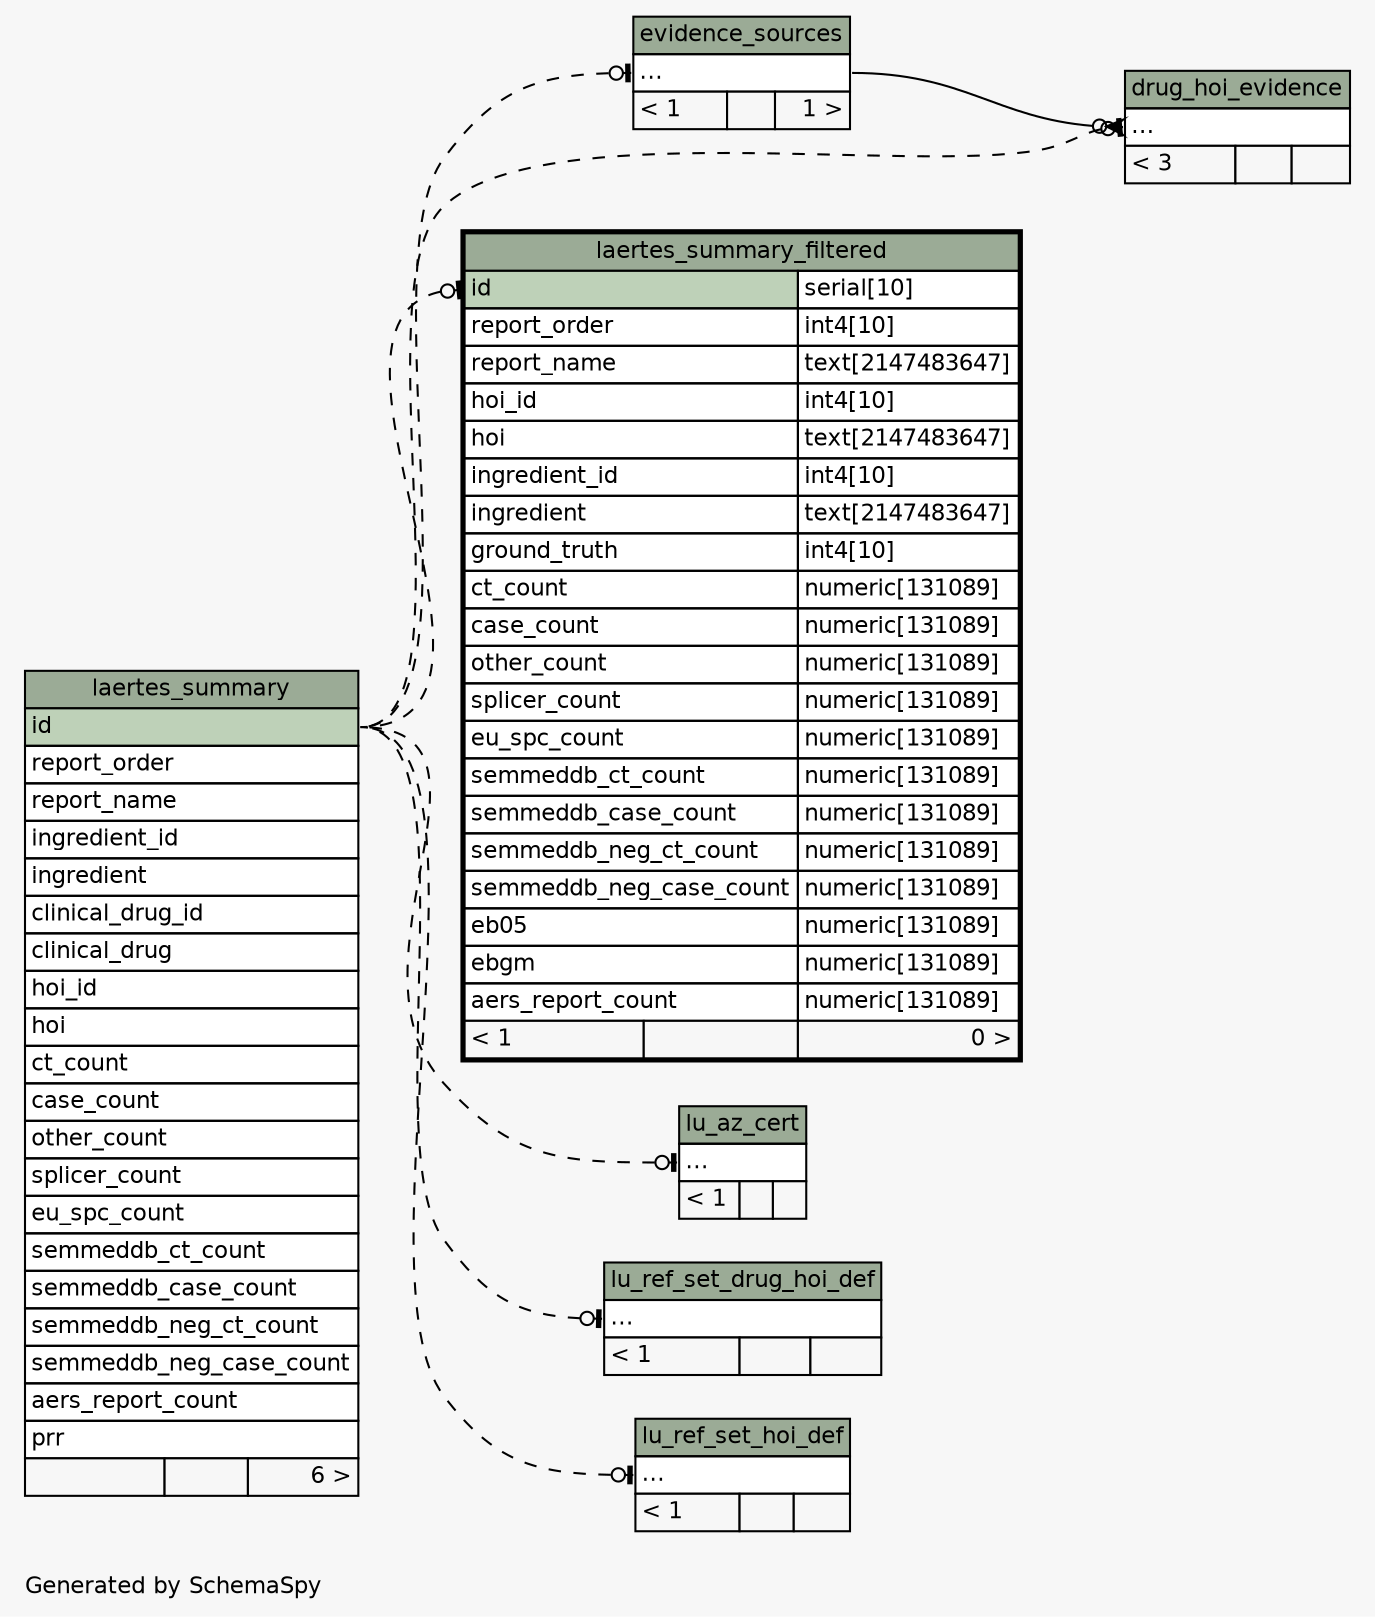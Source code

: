 // dot 2.38.0 on Linux 3.16.0-38-generic
// SchemaSpy rev 590
digraph "impliedTwoDegreesRelationshipsDiagram" {
  graph [
    rankdir="RL"
    bgcolor="#f7f7f7"
    label="\nGenerated by SchemaSpy"
    labeljust="l"
    nodesep="0.18"
    ranksep="0.46"
    fontname="Helvetica"
    fontsize="11"
  ];
  node [
    fontname="Helvetica"
    fontsize="11"
    shape="plaintext"
  ];
  edge [
    arrowsize="0.8"
  ];
  "drug_hoi_evidence":"elipses":w -> "evidence_sources":"elipses":e [arrowhead=none dir=back arrowtail=crowodot];
  "drug_hoi_evidence":"elipses":w -> "laertes_summary":"id":e [arrowhead=none dir=back arrowtail=teeodot style=dashed];
  "evidence_sources":"elipses":w -> "laertes_summary":"id":e [arrowhead=none dir=back arrowtail=teeodot style=dashed];
  "laertes_summary_filtered":"id":w -> "laertes_summary":"id":e [arrowhead=none dir=back arrowtail=teeodot style=dashed];
  "lu_az_cert":"elipses":w -> "laertes_summary":"id":e [arrowhead=none dir=back arrowtail=teeodot style=dashed];
  "lu_ref_set_drug_hoi_def":"elipses":w -> "laertes_summary":"id":e [arrowhead=none dir=back arrowtail=teeodot style=dashed];
  "lu_ref_set_hoi_def":"elipses":w -> "laertes_summary":"id":e [arrowhead=none dir=back arrowtail=teeodot style=dashed];
  "drug_hoi_evidence" [
    label=<
    <TABLE BORDER="0" CELLBORDER="1" CELLSPACING="0" BGCOLOR="#ffffff">
      <TR><TD COLSPAN="3" BGCOLOR="#9bab96" ALIGN="CENTER">drug_hoi_evidence</TD></TR>
      <TR><TD PORT="elipses" COLSPAN="3" ALIGN="LEFT">...</TD></TR>
      <TR><TD ALIGN="LEFT" BGCOLOR="#f7f7f7">&lt; 3</TD><TD ALIGN="RIGHT" BGCOLOR="#f7f7f7">  </TD><TD ALIGN="RIGHT" BGCOLOR="#f7f7f7">  </TD></TR>
    </TABLE>>
    URL="drug_hoi_evidence.html"
    tooltip="drug_hoi_evidence"
  ];
  "evidence_sources" [
    label=<
    <TABLE BORDER="0" CELLBORDER="1" CELLSPACING="0" BGCOLOR="#ffffff">
      <TR><TD COLSPAN="3" BGCOLOR="#9bab96" ALIGN="CENTER">evidence_sources</TD></TR>
      <TR><TD PORT="elipses" COLSPAN="3" ALIGN="LEFT">...</TD></TR>
      <TR><TD ALIGN="LEFT" BGCOLOR="#f7f7f7">&lt; 1</TD><TD ALIGN="RIGHT" BGCOLOR="#f7f7f7">  </TD><TD ALIGN="RIGHT" BGCOLOR="#f7f7f7">1 &gt;</TD></TR>
    </TABLE>>
    URL="evidence_sources.html"
    tooltip="evidence_sources"
  ];
  "laertes_summary" [
    label=<
    <TABLE BORDER="0" CELLBORDER="1" CELLSPACING="0" BGCOLOR="#ffffff">
      <TR><TD COLSPAN="3" BGCOLOR="#9bab96" ALIGN="CENTER">laertes_summary</TD></TR>
      <TR><TD PORT="id" COLSPAN="3" BGCOLOR="#bed1b8" ALIGN="LEFT">id</TD></TR>
      <TR><TD PORT="report_order" COLSPAN="3" ALIGN="LEFT">report_order</TD></TR>
      <TR><TD PORT="report_name" COLSPAN="3" ALIGN="LEFT">report_name</TD></TR>
      <TR><TD PORT="ingredient_id" COLSPAN="3" ALIGN="LEFT">ingredient_id</TD></TR>
      <TR><TD PORT="ingredient" COLSPAN="3" ALIGN="LEFT">ingredient</TD></TR>
      <TR><TD PORT="clinical_drug_id" COLSPAN="3" ALIGN="LEFT">clinical_drug_id</TD></TR>
      <TR><TD PORT="clinical_drug" COLSPAN="3" ALIGN="LEFT">clinical_drug</TD></TR>
      <TR><TD PORT="hoi_id" COLSPAN="3" ALIGN="LEFT">hoi_id</TD></TR>
      <TR><TD PORT="hoi" COLSPAN="3" ALIGN="LEFT">hoi</TD></TR>
      <TR><TD PORT="ct_count" COLSPAN="3" ALIGN="LEFT">ct_count</TD></TR>
      <TR><TD PORT="case_count" COLSPAN="3" ALIGN="LEFT">case_count</TD></TR>
      <TR><TD PORT="other_count" COLSPAN="3" ALIGN="LEFT">other_count</TD></TR>
      <TR><TD PORT="splicer_count" COLSPAN="3" ALIGN="LEFT">splicer_count</TD></TR>
      <TR><TD PORT="eu_spc_count" COLSPAN="3" ALIGN="LEFT">eu_spc_count</TD></TR>
      <TR><TD PORT="semmeddb_ct_count" COLSPAN="3" ALIGN="LEFT">semmeddb_ct_count</TD></TR>
      <TR><TD PORT="semmeddb_case_count" COLSPAN="3" ALIGN="LEFT">semmeddb_case_count</TD></TR>
      <TR><TD PORT="semmeddb_neg_ct_count" COLSPAN="3" ALIGN="LEFT">semmeddb_neg_ct_count</TD></TR>
      <TR><TD PORT="semmeddb_neg_case_count" COLSPAN="3" ALIGN="LEFT">semmeddb_neg_case_count</TD></TR>
      <TR><TD PORT="aers_report_count" COLSPAN="3" ALIGN="LEFT">aers_report_count</TD></TR>
      <TR><TD PORT="prr" COLSPAN="3" ALIGN="LEFT">prr</TD></TR>
      <TR><TD ALIGN="LEFT" BGCOLOR="#f7f7f7">  </TD><TD ALIGN="RIGHT" BGCOLOR="#f7f7f7">  </TD><TD ALIGN="RIGHT" BGCOLOR="#f7f7f7">6 &gt;</TD></TR>
    </TABLE>>
    URL="laertes_summary.html"
    tooltip="laertes_summary"
  ];
  "laertes_summary_filtered" [
    label=<
    <TABLE BORDER="2" CELLBORDER="1" CELLSPACING="0" BGCOLOR="#ffffff">
      <TR><TD COLSPAN="3" BGCOLOR="#9bab96" ALIGN="CENTER">laertes_summary_filtered</TD></TR>
      <TR><TD PORT="id" COLSPAN="2" BGCOLOR="#bed1b8" ALIGN="LEFT">id</TD><TD PORT="id.type" ALIGN="LEFT">serial[10]</TD></TR>
      <TR><TD PORT="report_order" COLSPAN="2" ALIGN="LEFT">report_order</TD><TD PORT="report_order.type" ALIGN="LEFT">int4[10]</TD></TR>
      <TR><TD PORT="report_name" COLSPAN="2" ALIGN="LEFT">report_name</TD><TD PORT="report_name.type" ALIGN="LEFT">text[2147483647]</TD></TR>
      <TR><TD PORT="hoi_id" COLSPAN="2" ALIGN="LEFT">hoi_id</TD><TD PORT="hoi_id.type" ALIGN="LEFT">int4[10]</TD></TR>
      <TR><TD PORT="hoi" COLSPAN="2" ALIGN="LEFT">hoi</TD><TD PORT="hoi.type" ALIGN="LEFT">text[2147483647]</TD></TR>
      <TR><TD PORT="ingredient_id" COLSPAN="2" ALIGN="LEFT">ingredient_id</TD><TD PORT="ingredient_id.type" ALIGN="LEFT">int4[10]</TD></TR>
      <TR><TD PORT="ingredient" COLSPAN="2" ALIGN="LEFT">ingredient</TD><TD PORT="ingredient.type" ALIGN="LEFT">text[2147483647]</TD></TR>
      <TR><TD PORT="ground_truth" COLSPAN="2" ALIGN="LEFT">ground_truth</TD><TD PORT="ground_truth.type" ALIGN="LEFT">int4[10]</TD></TR>
      <TR><TD PORT="ct_count" COLSPAN="2" ALIGN="LEFT">ct_count</TD><TD PORT="ct_count.type" ALIGN="LEFT">numeric[131089]</TD></TR>
      <TR><TD PORT="case_count" COLSPAN="2" ALIGN="LEFT">case_count</TD><TD PORT="case_count.type" ALIGN="LEFT">numeric[131089]</TD></TR>
      <TR><TD PORT="other_count" COLSPAN="2" ALIGN="LEFT">other_count</TD><TD PORT="other_count.type" ALIGN="LEFT">numeric[131089]</TD></TR>
      <TR><TD PORT="splicer_count" COLSPAN="2" ALIGN="LEFT">splicer_count</TD><TD PORT="splicer_count.type" ALIGN="LEFT">numeric[131089]</TD></TR>
      <TR><TD PORT="eu_spc_count" COLSPAN="2" ALIGN="LEFT">eu_spc_count</TD><TD PORT="eu_spc_count.type" ALIGN="LEFT">numeric[131089]</TD></TR>
      <TR><TD PORT="semmeddb_ct_count" COLSPAN="2" ALIGN="LEFT">semmeddb_ct_count</TD><TD PORT="semmeddb_ct_count.type" ALIGN="LEFT">numeric[131089]</TD></TR>
      <TR><TD PORT="semmeddb_case_count" COLSPAN="2" ALIGN="LEFT">semmeddb_case_count</TD><TD PORT="semmeddb_case_count.type" ALIGN="LEFT">numeric[131089]</TD></TR>
      <TR><TD PORT="semmeddb_neg_ct_count" COLSPAN="2" ALIGN="LEFT">semmeddb_neg_ct_count</TD><TD PORT="semmeddb_neg_ct_count.type" ALIGN="LEFT">numeric[131089]</TD></TR>
      <TR><TD PORT="semmeddb_neg_case_count" COLSPAN="2" ALIGN="LEFT">semmeddb_neg_case_count</TD><TD PORT="semmeddb_neg_case_count.type" ALIGN="LEFT">numeric[131089]</TD></TR>
      <TR><TD PORT="eb05" COLSPAN="2" ALIGN="LEFT">eb05</TD><TD PORT="eb05.type" ALIGN="LEFT">numeric[131089]</TD></TR>
      <TR><TD PORT="ebgm" COLSPAN="2" ALIGN="LEFT">ebgm</TD><TD PORT="ebgm.type" ALIGN="LEFT">numeric[131089]</TD></TR>
      <TR><TD PORT="aers_report_count" COLSPAN="2" ALIGN="LEFT">aers_report_count</TD><TD PORT="aers_report_count.type" ALIGN="LEFT">numeric[131089]</TD></TR>
      <TR><TD ALIGN="LEFT" BGCOLOR="#f7f7f7">&lt; 1</TD><TD ALIGN="RIGHT" BGCOLOR="#f7f7f7">  </TD><TD ALIGN="RIGHT" BGCOLOR="#f7f7f7">0 &gt;</TD></TR>
    </TABLE>>
    URL="laertes_summary_filtered.html"
    tooltip="laertes_summary_filtered"
  ];
  "lu_az_cert" [
    label=<
    <TABLE BORDER="0" CELLBORDER="1" CELLSPACING="0" BGCOLOR="#ffffff">
      <TR><TD COLSPAN="3" BGCOLOR="#9bab96" ALIGN="CENTER">lu_az_cert</TD></TR>
      <TR><TD PORT="elipses" COLSPAN="3" ALIGN="LEFT">...</TD></TR>
      <TR><TD ALIGN="LEFT" BGCOLOR="#f7f7f7">&lt; 1</TD><TD ALIGN="RIGHT" BGCOLOR="#f7f7f7">  </TD><TD ALIGN="RIGHT" BGCOLOR="#f7f7f7">  </TD></TR>
    </TABLE>>
    URL="lu_az_cert.html"
    tooltip="lu_az_cert"
  ];
  "lu_ref_set_drug_hoi_def" [
    label=<
    <TABLE BORDER="0" CELLBORDER="1" CELLSPACING="0" BGCOLOR="#ffffff">
      <TR><TD COLSPAN="3" BGCOLOR="#9bab96" ALIGN="CENTER">lu_ref_set_drug_hoi_def</TD></TR>
      <TR><TD PORT="elipses" COLSPAN="3" ALIGN="LEFT">...</TD></TR>
      <TR><TD ALIGN="LEFT" BGCOLOR="#f7f7f7">&lt; 1</TD><TD ALIGN="RIGHT" BGCOLOR="#f7f7f7">  </TD><TD ALIGN="RIGHT" BGCOLOR="#f7f7f7">  </TD></TR>
    </TABLE>>
    URL="lu_ref_set_drug_hoi_def.html"
    tooltip="lu_ref_set_drug_hoi_def"
  ];
  "lu_ref_set_hoi_def" [
    label=<
    <TABLE BORDER="0" CELLBORDER="1" CELLSPACING="0" BGCOLOR="#ffffff">
      <TR><TD COLSPAN="3" BGCOLOR="#9bab96" ALIGN="CENTER">lu_ref_set_hoi_def</TD></TR>
      <TR><TD PORT="elipses" COLSPAN="3" ALIGN="LEFT">...</TD></TR>
      <TR><TD ALIGN="LEFT" BGCOLOR="#f7f7f7">&lt; 1</TD><TD ALIGN="RIGHT" BGCOLOR="#f7f7f7">  </TD><TD ALIGN="RIGHT" BGCOLOR="#f7f7f7">  </TD></TR>
    </TABLE>>
    URL="lu_ref_set_hoi_def.html"
    tooltip="lu_ref_set_hoi_def"
  ];
}
